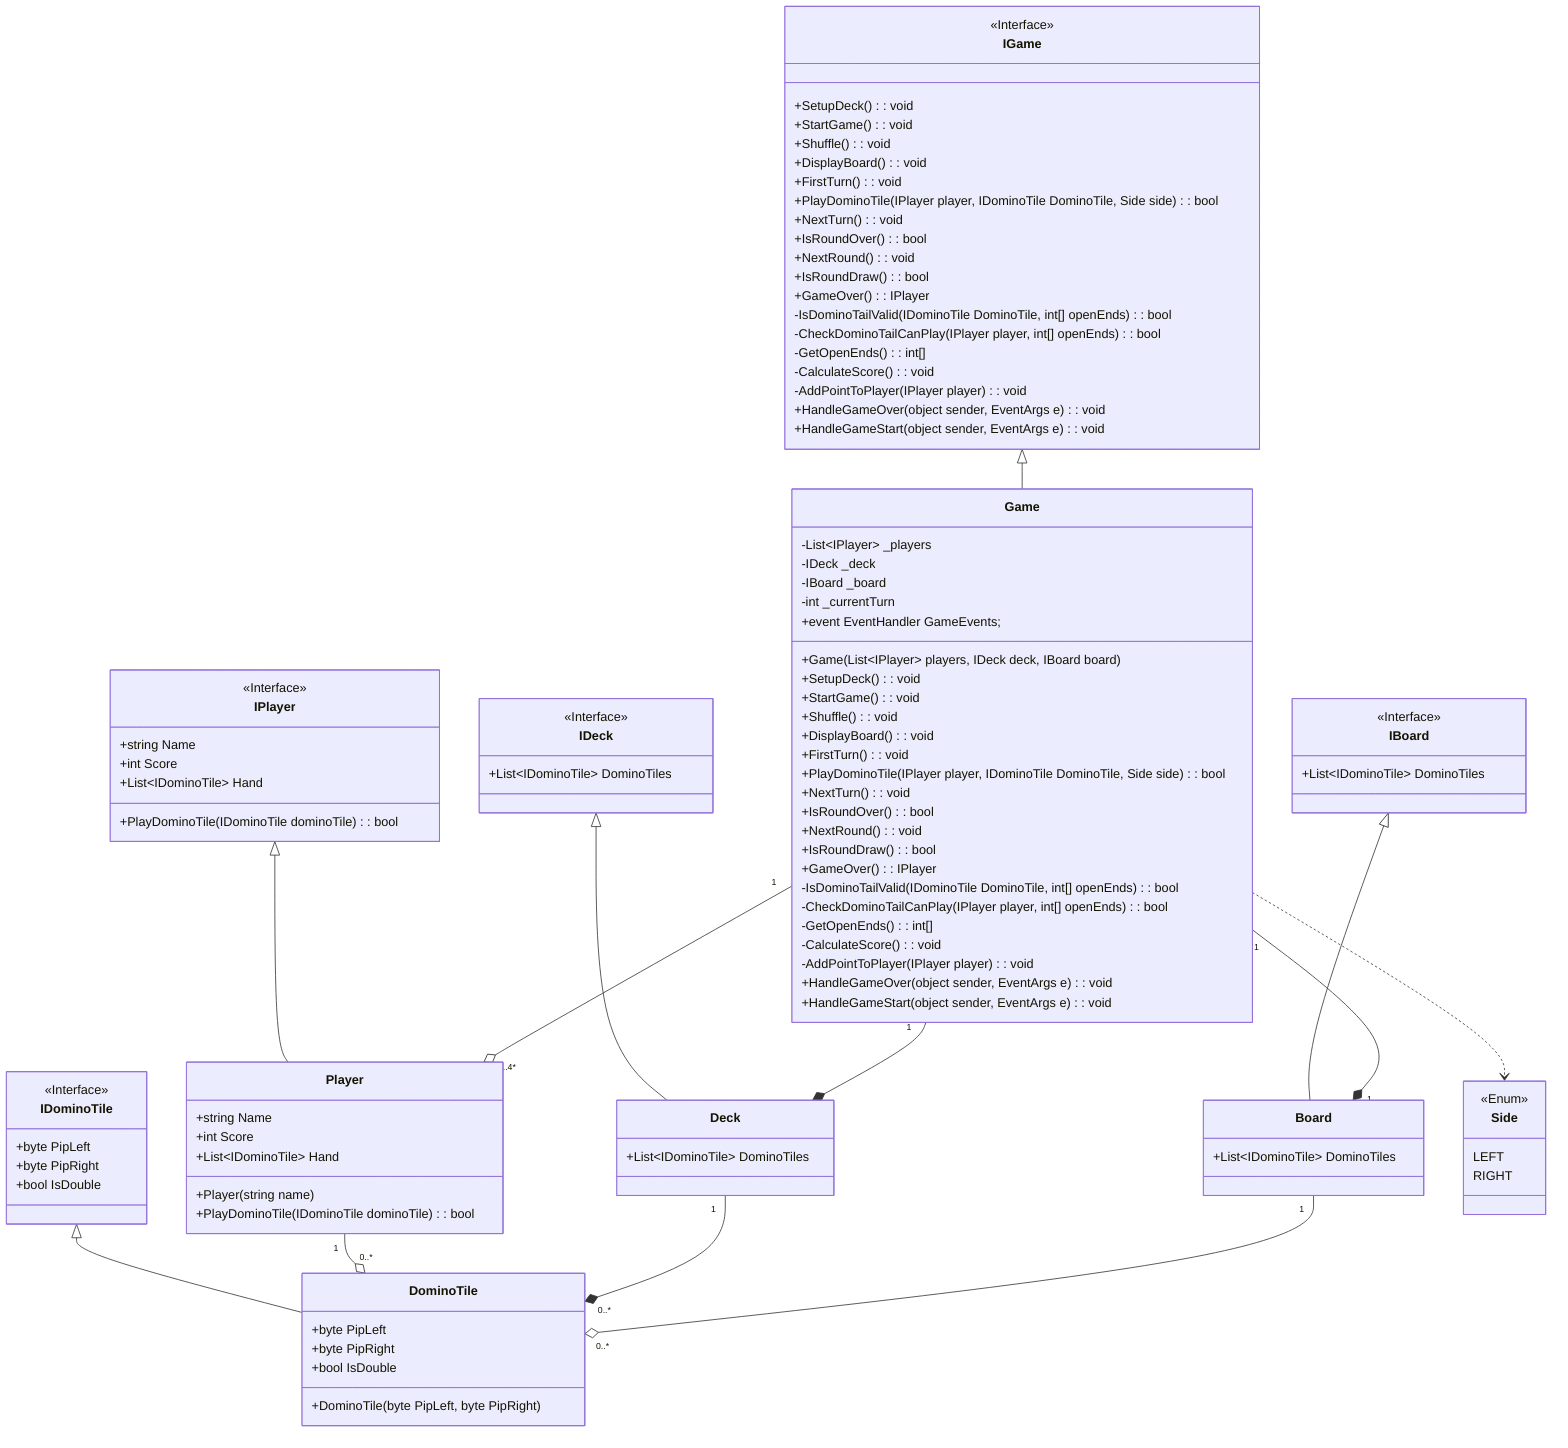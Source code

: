 classDiagram
    IDominoTile <|-- DominoTile
    IPlayer <|-- Player
    IDeck <|-- Deck
    IBoard <|-- Board
    IGame <|-- Game

    Player "1" --o "0..*" DominoTile
    Deck "1" --* "0..*" DominoTile
    Board "1" --o "0..*" DominoTile
    Game "1" --o "2..4*" Player
    Game "1" --* "1" Board
    Game "1" --* "1" Deck
    Game ..> Side

    class IDominoTile {
        <<Interface>>
        +byte PipLeft
        +byte PipRight
        +bool IsDouble
    }
    class DominoTile {
        +byte PipLeft
        +byte PipRight
        +bool IsDouble
        +DominoTile(byte PipLeft, byte PipRight)
    }

    class IPlayer {
        <<Interface>>
        +string Name
        +int Score
        +List~IDominoTile~ Hand
        +PlayDominoTile(IDominoTile dominoTile) : bool
    }

    class Player {
        +string Name
        +int Score
        +List~IDominoTile~ Hand
        +Player(string name)
        +PlayDominoTile(IDominoTile dominoTile) : bool
    }

    class IDeck {
        <<Interface>>
        +List~IDominoTile~ DominoTiles
    }
    class Deck {
        +List~IDominoTile~ DominoTiles
    }

    class IBoard {
        <<Interface>>
        +List~IDominoTile~ DominoTiles
    }
    class Board {
        +List~IDominoTile~ DominoTiles
    }

    class IGame {
        <<Interface>>
        +SetupDeck() : void
        +StartGame() : void
        +Shuffle() : void
        +DisplayBoard(): void
        +FirstTurn() : void
        +PlayDominoTile(IPlayer player, IDominoTile DominoTile, Side side) : bool
        +NextTurn() : void
        +IsRoundOver() : bool
        +NextRound() : void
        +IsRoundDraw() : bool
        +GameOver() : IPlayer
        -IsDominoTailValid(IDominoTile DominoTile, int[] openEnds) : bool
        -CheckDominoTailCanPlay(IPlayer player, int[] openEnds) : bool
        -GetOpenEnds() : int[]
        -CalculateScore() : void
        -AddPointToPlayer(IPlayer player) : void
        +HandleGameOver(object sender, EventArgs e) : void
        +HandleGameStart(object sender, EventArgs e) : void
    }
    
    class Game {
        -List~IPlayer~ _players
        -IDeck _deck
        -IBoard _board
        -int _currentTurn
        +event EventHandler GameEvents;
        +Game(List~IPlayer~ players, IDeck deck, IBoard board)
        +SetupDeck() : void
        +StartGame() : void
        +Shuffle() : void
        +DisplayBoard(): void
        +FirstTurn() : void
        +PlayDominoTile(IPlayer player, IDominoTile DominoTile, Side side) : bool
        +NextTurn() : void
        +IsRoundOver() : bool
        +NextRound() : void
        +IsRoundDraw() : bool
        +GameOver() : IPlayer
        -IsDominoTailValid(IDominoTile DominoTile, int[] openEnds) : bool
        -CheckDominoTailCanPlay(IPlayer player, int[] openEnds) : bool
        -GetOpenEnds() : int[]
        -CalculateScore() : void
        -AddPointToPlayer(IPlayer player) : void
        +HandleGameOver(object sender, EventArgs e) : void
        +HandleGameStart(object sender, EventArgs e) : void
    }

    class Side {
        <<Enum>>
        LEFT
        RIGHT
    }